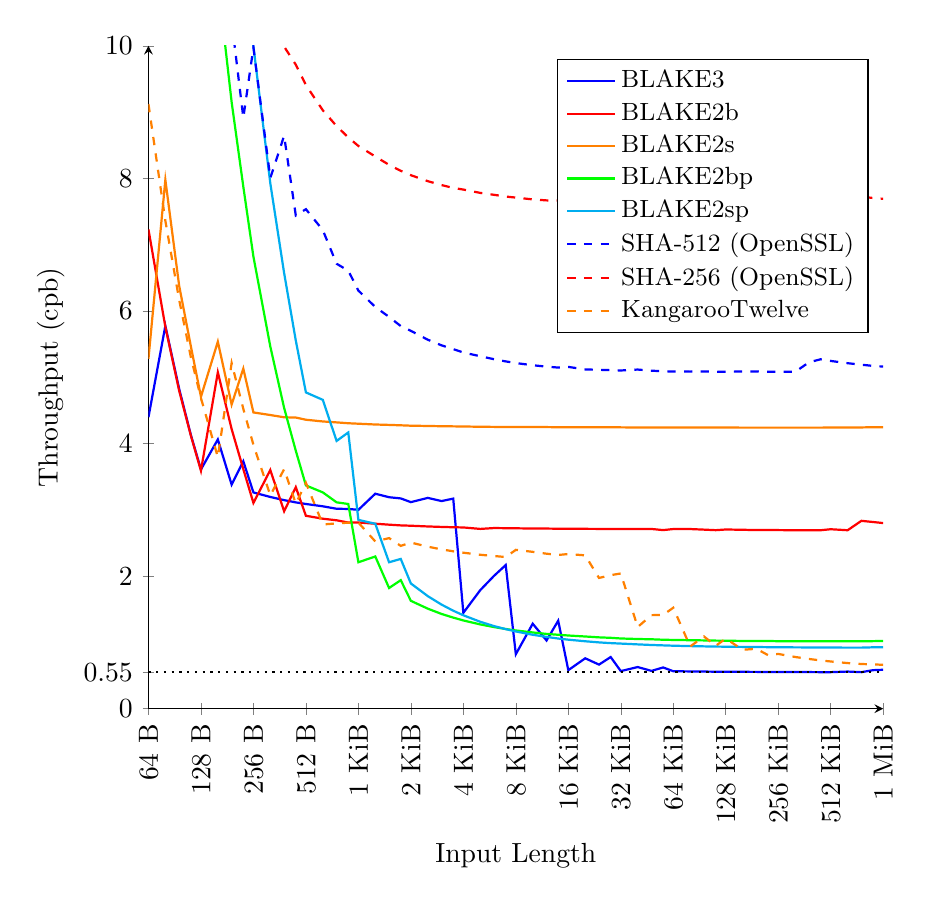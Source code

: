\begin{tikzpicture}
\begin{axis}[
    width=0.9\textwidth,
	height=10cm,
	legend style={at={(0.98,0.98)}, anchor=north east, font=\small, cells={anchor=west}},
	axis x line=bottom,
	axis y line=left,
	cycle multi list={
		linestyles\nextlist
		blue,red,orange,green,cyan
	},
	%no markers,
	mark options={scale=0.5},
	every axis plot/.append style={thick},
    ymin=0,
    ymax=10,
    xmin=64,
    xmax=1048576,
	ylabel=Throughput (cpb),
	xlabel=Input Length,
	xmode=log,
	log basis x=2,
	y tick label style={%
		/pgf/number format/.cd,%
		scaled x ticks = false,%
		set thousands separator={},%
		fixed%
	},
	xticklabels={64 B,128 B,256 B,512 B,1 KiB,2 KiB,4 KiB,8 KiB,16 KiB,32 KiB,64 KiB,128 KiB,256 KiB,512 KiB,1 MiB},
	xtick={64, 128, 256, 512, 1024, 2048, 4096, 8192, 16384, 32768, 65536, 131072, 262144, 524288, 1048576},
	ytick={0, 0.55, 2, 4, 6, 8, 10},
	x tick label style={rotate=90,anchor=east}
]
\legend{BLAKE3, BLAKE2b, BLAKE2s, BLAKE2bp, BLAKE2sp, SHA-512 (OpenSSL), SHA-256 (OpenSSL), KangarooTwelve}
% Use "on layer=foreground" to force this curve to the front, because it tends
% to get hidden otherwise. See https://tex.stackexchange.com/a/350514/201018.
% blake3
\addplot [blue, on layer=foreground] coordinates {
(64, 4.398)
(80, 5.775)
(96, 4.825)
(112, 4.131)
(128, 3.608)
(160, 4.062)
(192, 3.38)
(224, 3.732)
(256, 3.262)
(320, 3.194)
(384, 3.146)
(448, 3.112)
(512, 3.088)
(640, 3.053)
(768, 3.016)
(896, 3.013)
(1024, 3.0)
(1280, 3.243)
(1536, 3.19)
(1792, 3.172)
(2048, 3.116)
(2560, 3.18)
(3072, 3.132)
(3584, 3.169)
(4096, 1.446)
(5120, 1.788)
(6144, 2.004)
(7168, 2.167)
(8192, 0.822)
(10240, 1.282)
(12288, 1.029)
(14336, 1.327)
(16384, 0.581)
(20480, 0.76)
(24576, 0.665)
(28672, 0.779)
(32768, 0.567)
(40960, 0.628)
(49152, 0.57)
(57344, 0.622)
(65536, 0.565)
(81920, 0.562)
(98304, 0.56)
(114688, 0.558)
(131072, 0.557)
(163840, 0.556)
(196608, 0.555)
(229376, 0.554)
(262144, 0.554)
(327680, 0.552)
(393216, 0.552)
(458752, 0.551)
(524288, 0.551)
(655360, 0.56)
(786432, 0.551)
(917504, 0.581)
(1048576, 0.587)
};
% blake2b
\addplot coordinates {
(64, 7.23)
(80, 5.76)
(96, 4.797)
(112, 4.121)
(128, 3.59)
(160, 5.075)
(192, 4.219)
(224, 3.613)
(256, 3.104)
(320, 3.601)
(384, 2.978)
(448, 3.342)
(512, 2.91)
(640, 2.866)
(768, 2.842)
(896, 2.808)
(1024, 2.809)
(1280, 2.79)
(1536, 2.776)
(1792, 2.765)
(2048, 2.76)
(2560, 2.749)
(3072, 2.742)
(3584, 2.737)
(4096, 2.734)
(5120, 2.712)
(6144, 2.725)
(7168, 2.723)
(8192, 2.721)
(10240, 2.718)
(12288, 2.717)
(14336, 2.715)
(16384, 2.714)
(20480, 2.713)
(24576, 2.712)
(28672, 2.712)
(32768, 2.712)
(40960, 2.711)
(49152, 2.711)
(57344, 2.694)
(65536, 2.71)
(81920, 2.71)
(98304, 2.701)
(114688, 2.693)
(131072, 2.703)
(163840, 2.699)
(196608, 2.694)
(229376, 2.695)
(262144, 2.694)
(327680, 2.692)
(393216, 2.692)
(458752, 2.692)
(524288, 2.707)
(655360, 2.692)
(786432, 2.834)
(917504, 2.816)
(1048576, 2.8)
};
% blake2s
\addplot coordinates {
(64, 5.278)
(80, 7.978)
(96, 6.38)
(112, 5.469)
(128, 4.705)
(160, 5.537)
(192, 4.588)
(224, 5.13)
(256, 4.469)
(320, 4.43)
(384, 4.396)
(448, 4.392)
(512, 4.359)
(640, 4.333)
(768, 4.319)
(896, 4.306)
(1024, 4.299)
(1280, 4.287)
(1536, 4.281)
(1792, 4.275)
(2048, 4.269)
(2560, 4.265)
(3072, 4.261)
(3584, 4.259)
(4096, 4.257)
(5120, 4.253)
(6144, 4.251)
(7168, 4.25)
(8192, 4.249)
(10240, 4.248)
(12288, 4.248)
(14336, 4.246)
(16384, 4.247)
(20480, 4.245)
(24576, 4.245)
(28672, 4.245)
(32768, 4.244)
(40960, 4.242)
(49152, 4.242)
(57344, 4.242)
(65536, 4.242)
(81920, 4.241)
(98304, 4.241)
(114688, 4.241)
(131072, 4.241)
(163840, 4.24)
(196608, 4.24)
(229376, 4.24)
(262144, 4.24)
(327680, 4.24)
(393216, 4.24)
(458752, 4.24)
(524288, 4.241)
(655360, 4.241)
(786432, 4.243)
(917504, 4.246)
(1048576, 4.246)
};
% blake2bp
\addplot coordinates {
(64, 27.583)
(80, 22.133)
(96, 18.444)
(112, 15.808)
(128, 13.682)
(160, 10.982)
(192, 9.151)
(224, 7.875)
(256, 6.819)
(320, 5.463)
(384, 4.538)
(448, 3.891)
(512, 3.368)
(640, 3.263)
(768, 3.113)
(896, 3.088)
(1024, 2.209)
(1280, 2.296)
(1536, 1.82)
(1792, 1.939)
(2048, 1.627)
(2560, 1.509)
(3072, 1.429)
(3584, 1.374)
(4096, 1.331)
(5120, 1.271)
(6144, 1.231)
(7168, 1.202)
(8192, 1.18)
(10240, 1.15)
(12288, 1.128)
(14336, 1.115)
(16384, 1.104)
(20480, 1.089)
(24576, 1.076)
(28672, 1.069)
(32768, 1.059)
(40960, 1.051)
(49152, 1.047)
(57344, 1.04)
(65536, 1.037)
(81920, 1.033)
(98304, 1.03)
(114688, 1.027)
(131072, 1.025)
(163840, 1.022)
(196608, 1.021)
(229376, 1.021)
(262144, 1.018)
(327680, 1.017)
(393216, 1.018)
(458752, 1.017)
(524288, 1.017)
(655360, 1.016)
(786432, 1.016)
(917504, 1.019)
(1048576, 1.021)
};
% blake2sp
\addplot coordinates {
(64, 40.159)
(80, 32.285)
(96, 26.872)
(112, 23.141)
(128, 20.014)
(160, 16.101)
(192, 13.323)
(224, 11.476)
(256, 9.991)
(320, 7.925)
(384, 6.573)
(448, 5.554)
(512, 4.771)
(640, 4.659)
(768, 4.039)
(896, 4.167)
(1024, 2.848)
(1280, 2.79)
(1536, 2.209)
(1792, 2.259)
(2048, 1.889)
(2560, 1.698)
(3072, 1.57)
(3584, 1.478)
(4096, 1.409)
(5120, 1.311)
(6144, 1.246)
(7168, 1.2)
(8192, 1.165)
(10240, 1.115)
(12288, 1.083)
(14336, 1.058)
(16384, 1.041)
(20480, 1.017)
(24576, 1.0)
(28672, 0.989)
(32768, 0.982)
(40960, 0.97)
(49152, 0.961)
(57344, 0.955)
(65536, 0.95)
(81920, 0.944)
(98304, 0.94)
(114688, 0.937)
(131072, 0.935)
(163840, 0.932)
(196608, 0.93)
(229376, 0.928)
(262144, 0.926)
(327680, 0.925)
(393216, 0.924)
(458752, 0.923)
(524288, 0.922)
(655360, 0.921)
(786432, 0.921)
(917504, 0.926)
(1048576, 0.926)
};
% sha512
\addplot coordinates {
(64, 18.808)
(80, 15.056)
(96, 12.576)
(112, 17.965)
(128, 15.52)
(160, 12.467)
(192, 10.374)
(224, 8.914)
(256, 9.974)
(320, 8.005)
(384, 8.643)
(448, 7.44)
(512, 7.535)
(640, 7.22)
(768, 6.712)
(896, 6.608)
(1024, 6.307)
(1280, 6.06)
(1536, 5.91)
(1792, 5.772)
(2048, 5.7)
(2560, 5.566)
(3072, 5.481)
(3584, 5.424)
(4096, 5.373)
(5120, 5.317)
(6144, 5.272)
(7168, 5.239)
(8192, 5.214)
(10240, 5.181)
(12288, 5.16)
(14336, 5.146)
(16384, 5.156)
(20480, 5.118)
(24576, 5.112)
(28672, 5.107)
(32768, 5.102)
(40960, 5.116)
(49152, 5.099)
(57344, 5.09)
(65536, 5.086)
(81920, 5.085)
(98304, 5.088)
(114688, 5.083)
(131072, 5.082)
(163840, 5.088)
(196608, 5.086)
(229376, 5.083)
(262144, 5.084)
(327680, 5.081)
(393216, 5.225)
(458752, 5.271)
(524288, 5.246)
(655360, 5.212)
(786432, 5.189)
(917504, 5.171)
(1048576, 5.161)
};
% sha256
\addplot coordinates {
(64, 22.393)
(80, 18.006)
(96, 14.989)
(112, 12.87)
(128, 14.77)
(160, 11.86)
(192, 12.564)
(224, 10.838)
(256, 11.188)
(320, 10.6)
(384, 9.988)
(448, 9.716)
(512, 9.408)
(640, 9.027)
(768, 8.789)
(896, 8.618)
(1024, 8.489)
(1280, 8.33)
(1536, 8.204)
(1792, 8.114)
(2048, 8.048)
(2560, 7.958)
(3072, 7.899)
(3584, 7.856)
(4096, 7.831)
(5120, 7.781)
(6144, 7.752)
(7168, 7.726)
(8192, 7.71)
(10240, 7.683)
(12288, 7.668)
(14336, 7.665)
(16384, 7.662)
(20480, 7.658)
(24576, 7.665)
(28672, 7.668)
(32768, 7.682)
(40960, 7.647)
(49152, 7.66)
(57344, 7.656)
(65536, 7.634)
(81920, 7.637)
(98304, 7.626)
(114688, 7.63)
(131072, 7.626)
(163840, 7.625)
(196608, 7.618)
(229376, 7.624)
(262144, 7.82)
(327680, 7.876)
(393216, 7.834)
(458752, 7.805)
(524288, 7.78)
(655360, 7.748)
(786432, 7.724)
(917504, 7.704)
(1048576, 7.692)
};
% kangarootwelve
\addplot coordinates {
(64, 9.121)
(80, 7.361)
(96, 6.168)
(112, 5.304)
(128, 4.687)
(160, 3.794)
(192, 5.214)
(224, 4.523)
(256, 3.981)
(320, 3.217)
(384, 3.613)
(448, 3.092)
(512, 3.408)
(640, 2.779)
(768, 2.795)
(896, 2.806)
(1024, 2.807)
(1280, 2.523)
(1536, 2.573)
(1792, 2.456)
(2048, 2.506)
(2560, 2.444)
(3072, 2.403)
(3584, 2.374)
(4096, 2.353)
(5120, 2.322)
(6144, 2.303)
(7168, 2.288)
(8192, 2.396)
(10240, 2.366)
(12288, 2.338)
(14336, 2.319)
(16384, 2.333)
(20480, 2.313)
(24576, 1.972)
(28672, 2.014)
(32768, 2.04)
(40960, 1.232)
(49152, 1.411)
(57344, 1.415)
(65536, 1.523)
(81920, 0.938)
(98304, 1.089)
(114688, 0.948)
(131072, 1.057)
(163840, 0.889)
(196608, 0.903)
(229376, 0.807)
(262144, 0.826)
(327680, 0.78)
(393216, 0.75)
(458752, 0.728)
(524288, 0.712)
(655360, 0.688)
(786432, 0.674)
(917504, 0.668)
(1048576, 0.662)
};
% horizontal rule
\addplot [black, dotted] coordinates {
(64, 0.55)
(1048576, 0.55)
};
\end{axis}
\end{tikzpicture}
